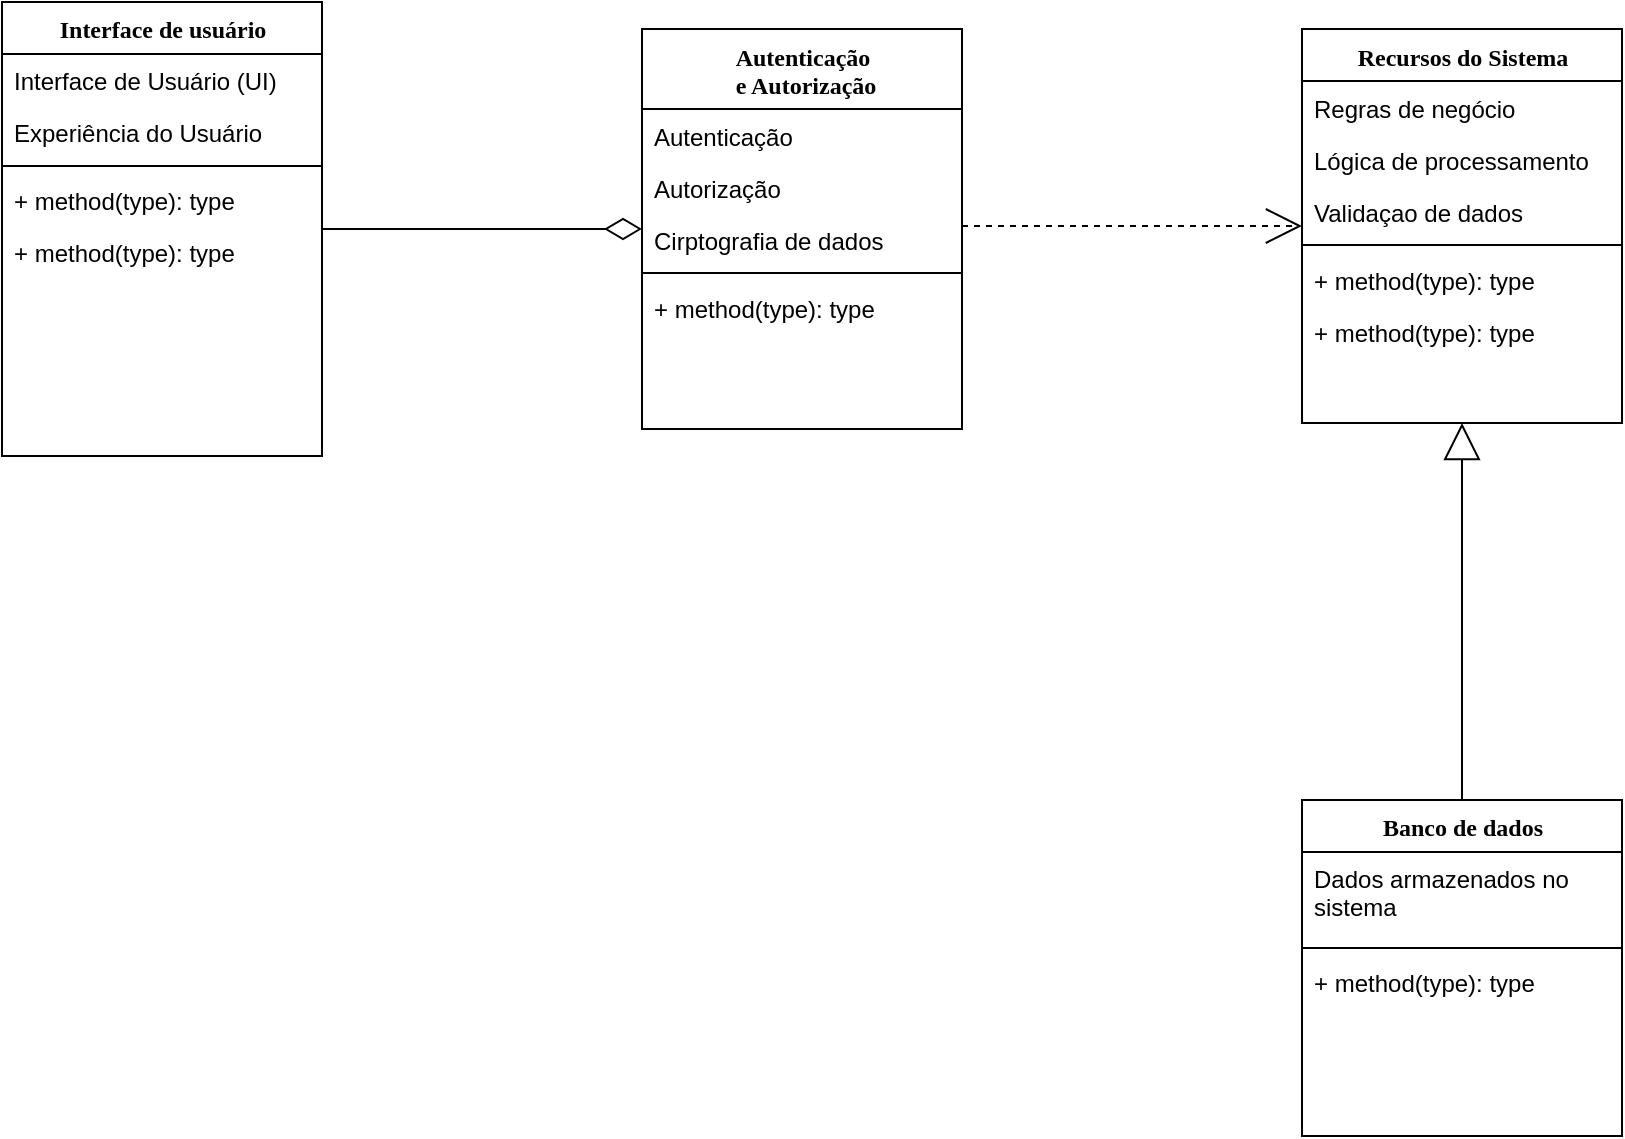 <mxfile version="24.1.0" type="github">
  <diagram name="Page-1" id="9f46799a-70d6-7492-0946-bef42562c5a5">
    <mxGraphModel dx="794" dy="454" grid="1" gridSize="10" guides="1" tooltips="1" connect="1" arrows="1" fold="1" page="1" pageScale="1" pageWidth="1100" pageHeight="850" background="none" math="0" shadow="0">
      <root>
        <mxCell id="0" />
        <mxCell id="1" parent="0" />
        <mxCell id="78961159f06e98e8-17" value="Interface de usuário" style="swimlane;html=1;fontStyle=1;align=center;verticalAlign=top;childLayout=stackLayout;horizontal=1;startSize=26;horizontalStack=0;resizeParent=1;resizeLast=0;collapsible=1;marginBottom=0;swimlaneFillColor=#ffffff;rounded=0;shadow=0;comic=0;labelBackgroundColor=none;strokeWidth=1;fillColor=none;fontFamily=Verdana;fontSize=12" parent="1" vertex="1">
          <mxGeometry x="90" y="83" width="160" height="227" as="geometry" />
        </mxCell>
        <mxCell id="78961159f06e98e8-21" value="Interface de Usuário (UI)" style="text;html=1;strokeColor=none;fillColor=none;align=left;verticalAlign=top;spacingLeft=4;spacingRight=4;whiteSpace=wrap;overflow=hidden;rotatable=0;points=[[0,0.5],[1,0.5]];portConstraint=eastwest;" parent="78961159f06e98e8-17" vertex="1">
          <mxGeometry y="26" width="160" height="26" as="geometry" />
        </mxCell>
        <mxCell id="78961159f06e98e8-23" value="Experiência do Usuário" style="text;html=1;strokeColor=none;fillColor=none;align=left;verticalAlign=top;spacingLeft=4;spacingRight=4;whiteSpace=wrap;overflow=hidden;rotatable=0;points=[[0,0.5],[1,0.5]];portConstraint=eastwest;" parent="78961159f06e98e8-17" vertex="1">
          <mxGeometry y="52" width="160" height="26" as="geometry" />
        </mxCell>
        <mxCell id="78961159f06e98e8-19" value="" style="line;html=1;strokeWidth=1;fillColor=none;align=left;verticalAlign=middle;spacingTop=-1;spacingLeft=3;spacingRight=3;rotatable=0;labelPosition=right;points=[];portConstraint=eastwest;" parent="78961159f06e98e8-17" vertex="1">
          <mxGeometry y="78" width="160" height="8" as="geometry" />
        </mxCell>
        <mxCell id="78961159f06e98e8-20" value="+ method(type): type" style="text;html=1;strokeColor=none;fillColor=none;align=left;verticalAlign=top;spacingLeft=4;spacingRight=4;whiteSpace=wrap;overflow=hidden;rotatable=0;points=[[0,0.5],[1,0.5]];portConstraint=eastwest;" parent="78961159f06e98e8-17" vertex="1">
          <mxGeometry y="86" width="160" height="26" as="geometry" />
        </mxCell>
        <mxCell id="78961159f06e98e8-27" value="+ method(type): type" style="text;html=1;strokeColor=none;fillColor=none;align=left;verticalAlign=top;spacingLeft=4;spacingRight=4;whiteSpace=wrap;overflow=hidden;rotatable=0;points=[[0,0.5],[1,0.5]];portConstraint=eastwest;" parent="78961159f06e98e8-17" vertex="1">
          <mxGeometry y="112" width="160" height="26" as="geometry" />
        </mxCell>
        <mxCell id="78961159f06e98e8-122" style="edgeStyle=elbowEdgeStyle;html=1;labelBackgroundColor=none;startFill=0;startSize=8;endArrow=open;endFill=0;endSize=16;fontFamily=Verdana;fontSize=12;elbow=vertical;dashed=1;" parent="1" source="78961159f06e98e8-30" target="78961159f06e98e8-43" edge="1">
          <mxGeometry relative="1" as="geometry" />
        </mxCell>
        <mxCell id="78961159f06e98e8-30" value="Autenticação&lt;div&gt;&amp;nbsp;e Autorização&lt;/div&gt;" style="swimlane;html=1;fontStyle=1;align=center;verticalAlign=top;childLayout=stackLayout;horizontal=1;startSize=40;horizontalStack=0;resizeParent=1;resizeLast=0;collapsible=1;marginBottom=0;swimlaneFillColor=#ffffff;rounded=0;shadow=0;comic=0;labelBackgroundColor=none;strokeWidth=1;fillColor=none;fontFamily=Verdana;fontSize=12" parent="1" vertex="1">
          <mxGeometry x="410" y="96.5" width="160" height="200" as="geometry" />
        </mxCell>
        <mxCell id="78961159f06e98e8-31" value="Autenticação" style="text;html=1;strokeColor=none;fillColor=none;align=left;verticalAlign=top;spacingLeft=4;spacingRight=4;whiteSpace=wrap;overflow=hidden;rotatable=0;points=[[0,0.5],[1,0.5]];portConstraint=eastwest;" parent="78961159f06e98e8-30" vertex="1">
          <mxGeometry y="40" width="160" height="26" as="geometry" />
        </mxCell>
        <mxCell id="78961159f06e98e8-32" value="Autorização" style="text;html=1;strokeColor=none;fillColor=none;align=left;verticalAlign=top;spacingLeft=4;spacingRight=4;whiteSpace=wrap;overflow=hidden;rotatable=0;points=[[0,0.5],[1,0.5]];portConstraint=eastwest;" parent="78961159f06e98e8-30" vertex="1">
          <mxGeometry y="66" width="160" height="26" as="geometry" />
        </mxCell>
        <mxCell id="78961159f06e98e8-33" value="Cirptografia de dados" style="text;html=1;strokeColor=none;fillColor=none;align=left;verticalAlign=top;spacingLeft=4;spacingRight=4;whiteSpace=wrap;overflow=hidden;rotatable=0;points=[[0,0.5],[1,0.5]];portConstraint=eastwest;" parent="78961159f06e98e8-30" vertex="1">
          <mxGeometry y="92" width="160" height="26" as="geometry" />
        </mxCell>
        <mxCell id="78961159f06e98e8-38" value="" style="line;html=1;strokeWidth=1;fillColor=none;align=left;verticalAlign=middle;spacingTop=-1;spacingLeft=3;spacingRight=3;rotatable=0;labelPosition=right;points=[];portConstraint=eastwest;" parent="78961159f06e98e8-30" vertex="1">
          <mxGeometry y="118" width="160" height="8" as="geometry" />
        </mxCell>
        <mxCell id="78961159f06e98e8-39" value="+ method(type): type" style="text;html=1;strokeColor=none;fillColor=none;align=left;verticalAlign=top;spacingLeft=4;spacingRight=4;whiteSpace=wrap;overflow=hidden;rotatable=0;points=[[0,0.5],[1,0.5]];portConstraint=eastwest;" parent="78961159f06e98e8-30" vertex="1">
          <mxGeometry y="126" width="160" height="26" as="geometry" />
        </mxCell>
        <mxCell id="78961159f06e98e8-43" value="Recursos do Sistema" style="swimlane;html=1;fontStyle=1;align=center;verticalAlign=top;childLayout=stackLayout;horizontal=1;startSize=26;horizontalStack=0;resizeParent=1;resizeLast=0;collapsible=1;marginBottom=0;swimlaneFillColor=#ffffff;rounded=0;shadow=0;comic=0;labelBackgroundColor=none;strokeWidth=1;fillColor=none;fontFamily=Verdana;fontSize=12" parent="1" vertex="1">
          <mxGeometry x="740" y="96.5" width="160" height="197" as="geometry" />
        </mxCell>
        <mxCell id="78961159f06e98e8-44" value="Regras de negócio" style="text;html=1;strokeColor=none;fillColor=none;align=left;verticalAlign=top;spacingLeft=4;spacingRight=4;whiteSpace=wrap;overflow=hidden;rotatable=0;points=[[0,0.5],[1,0.5]];portConstraint=eastwest;" parent="78961159f06e98e8-43" vertex="1">
          <mxGeometry y="26" width="160" height="26" as="geometry" />
        </mxCell>
        <mxCell id="78961159f06e98e8-45" value="Lógica de processamento" style="text;html=1;strokeColor=none;fillColor=none;align=left;verticalAlign=top;spacingLeft=4;spacingRight=4;whiteSpace=wrap;overflow=hidden;rotatable=0;points=[[0,0.5],[1,0.5]];portConstraint=eastwest;" parent="78961159f06e98e8-43" vertex="1">
          <mxGeometry y="52" width="160" height="26" as="geometry" />
        </mxCell>
        <mxCell id="78961159f06e98e8-49" value="Validaçao de dados" style="text;html=1;strokeColor=none;fillColor=none;align=left;verticalAlign=top;spacingLeft=4;spacingRight=4;whiteSpace=wrap;overflow=hidden;rotatable=0;points=[[0,0.5],[1,0.5]];portConstraint=eastwest;" parent="78961159f06e98e8-43" vertex="1">
          <mxGeometry y="78" width="160" height="26" as="geometry" />
        </mxCell>
        <mxCell id="78961159f06e98e8-51" value="" style="line;html=1;strokeWidth=1;fillColor=none;align=left;verticalAlign=middle;spacingTop=-1;spacingLeft=3;spacingRight=3;rotatable=0;labelPosition=right;points=[];portConstraint=eastwest;" parent="78961159f06e98e8-43" vertex="1">
          <mxGeometry y="104" width="160" height="8" as="geometry" />
        </mxCell>
        <mxCell id="78961159f06e98e8-52" value="+ method(type): type" style="text;html=1;strokeColor=none;fillColor=none;align=left;verticalAlign=top;spacingLeft=4;spacingRight=4;whiteSpace=wrap;overflow=hidden;rotatable=0;points=[[0,0.5],[1,0.5]];portConstraint=eastwest;" parent="78961159f06e98e8-43" vertex="1">
          <mxGeometry y="112" width="160" height="26" as="geometry" />
        </mxCell>
        <mxCell id="78961159f06e98e8-53" value="+ method(type): type" style="text;html=1;strokeColor=none;fillColor=none;align=left;verticalAlign=top;spacingLeft=4;spacingRight=4;whiteSpace=wrap;overflow=hidden;rotatable=0;points=[[0,0.5],[1,0.5]];portConstraint=eastwest;" parent="78961159f06e98e8-43" vertex="1">
          <mxGeometry y="138" width="160" height="26" as="geometry" />
        </mxCell>
        <mxCell id="78961159f06e98e8-127" style="edgeStyle=orthogonalEdgeStyle;html=1;labelBackgroundColor=none;startFill=0;startSize=8;endArrow=block;endFill=0;endSize=16;fontFamily=Verdana;fontSize=12;" parent="1" source="78961159f06e98e8-95" target="78961159f06e98e8-43" edge="1">
          <mxGeometry relative="1" as="geometry" />
        </mxCell>
        <mxCell id="78961159f06e98e8-95" value="Banco de dados" style="swimlane;html=1;fontStyle=1;align=center;verticalAlign=top;childLayout=stackLayout;horizontal=1;startSize=26;horizontalStack=0;resizeParent=1;resizeLast=0;collapsible=1;marginBottom=0;swimlaneFillColor=#ffffff;rounded=0;shadow=0;comic=0;labelBackgroundColor=none;strokeWidth=1;fillColor=none;fontFamily=Verdana;fontSize=12" parent="1" vertex="1">
          <mxGeometry x="740" y="482" width="160" height="168" as="geometry" />
        </mxCell>
        <mxCell id="78961159f06e98e8-96" value="Dados armazenados no sistema&lt;div&gt;&lt;br&gt;&lt;/div&gt;" style="text;html=1;strokeColor=none;fillColor=none;align=left;verticalAlign=top;spacingLeft=4;spacingRight=4;whiteSpace=wrap;overflow=hidden;rotatable=0;points=[[0,0.5],[1,0.5]];portConstraint=eastwest;" parent="78961159f06e98e8-95" vertex="1">
          <mxGeometry y="26" width="160" height="44" as="geometry" />
        </mxCell>
        <mxCell id="78961159f06e98e8-103" value="" style="line;html=1;strokeWidth=1;fillColor=none;align=left;verticalAlign=middle;spacingTop=-1;spacingLeft=3;spacingRight=3;rotatable=0;labelPosition=right;points=[];portConstraint=eastwest;" parent="78961159f06e98e8-95" vertex="1">
          <mxGeometry y="70" width="160" height="8" as="geometry" />
        </mxCell>
        <mxCell id="78961159f06e98e8-104" value="+ method(type): type" style="text;html=1;strokeColor=none;fillColor=none;align=left;verticalAlign=top;spacingLeft=4;spacingRight=4;whiteSpace=wrap;overflow=hidden;rotatable=0;points=[[0,0.5],[1,0.5]];portConstraint=eastwest;" parent="78961159f06e98e8-95" vertex="1">
          <mxGeometry y="78" width="160" height="26" as="geometry" />
        </mxCell>
        <mxCell id="78961159f06e98e8-121" style="edgeStyle=elbowEdgeStyle;html=1;labelBackgroundColor=none;startFill=0;startSize=8;endArrow=diamondThin;endFill=0;endSize=16;fontFamily=Verdana;fontSize=12;elbow=vertical;" parent="1" source="78961159f06e98e8-17" target="78961159f06e98e8-30" edge="1">
          <mxGeometry relative="1" as="geometry">
            <mxPoint x="250" y="259.882" as="sourcePoint" />
          </mxGeometry>
        </mxCell>
      </root>
    </mxGraphModel>
  </diagram>
</mxfile>

